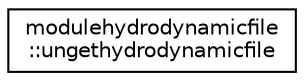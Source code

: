 digraph "Graphical Class Hierarchy"
{
 // LATEX_PDF_SIZE
  edge [fontname="Helvetica",fontsize="10",labelfontname="Helvetica",labelfontsize="10"];
  node [fontname="Helvetica",fontsize="10",shape=record];
  rankdir="LR";
  Node0 [label="modulehydrodynamicfile\l::ungethydrodynamicfile",height=0.2,width=0.4,color="black", fillcolor="white", style="filled",URL="$interfacemodulehydrodynamicfile_1_1ungethydrodynamicfile.html",tooltip=" "];
}
